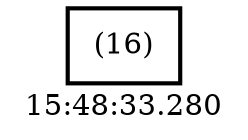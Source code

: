 digraph  g{ graph[label = "15:48:33.280"]
node [shape=rectangle, color=black, fontcolor=black, style=bold] edge [color=black] 0 [label="(16)"] ; 
}

